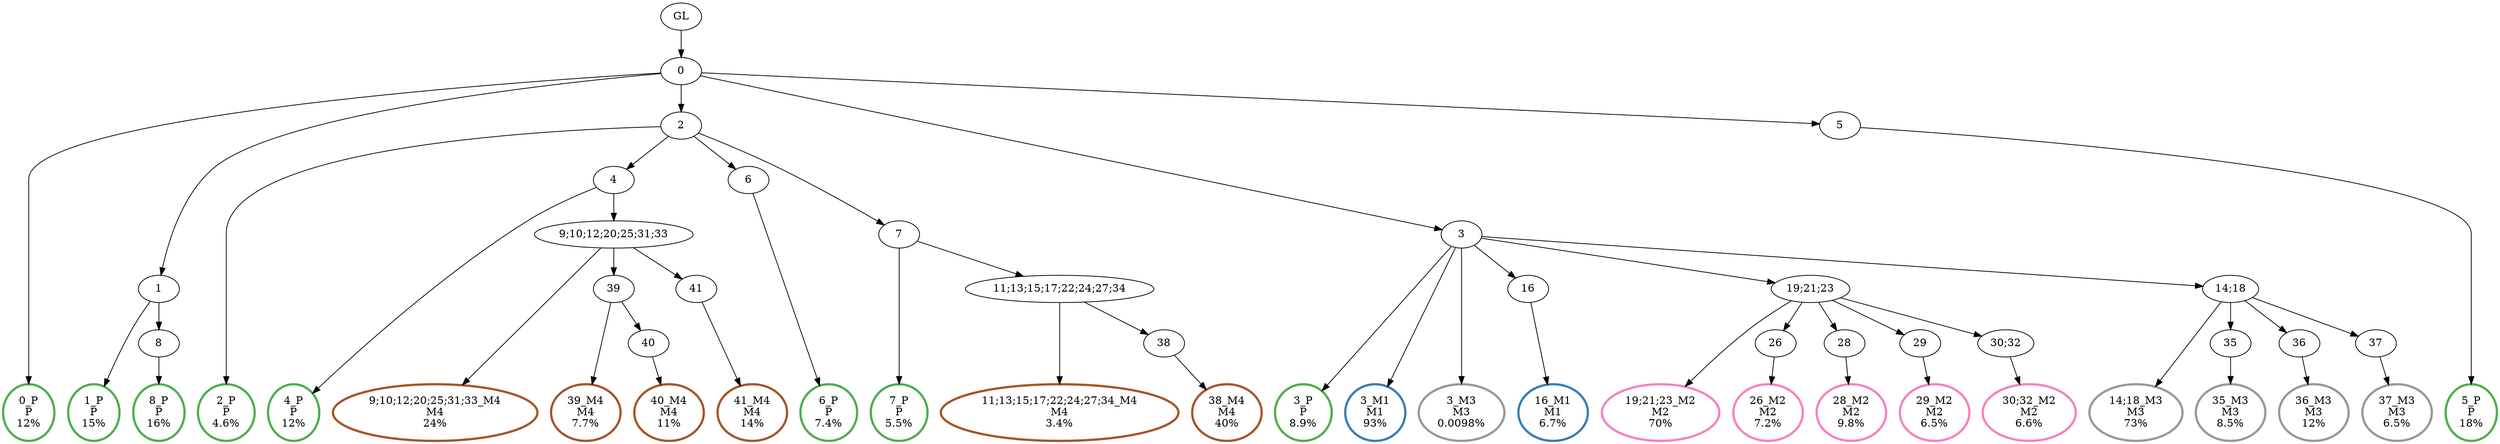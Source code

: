 digraph T {
	{
		rank=same
		50 [penwidth=3,colorscheme=set19,color=3,label="0_P\nP\n12%"]
		48 [penwidth=3,colorscheme=set19,color=3,label="1_P\nP\n15%"]
		46 [penwidth=3,colorscheme=set19,color=3,label="8_P\nP\n16%"]
		44 [penwidth=3,colorscheme=set19,color=3,label="2_P\nP\n4.6%"]
		42 [penwidth=3,colorscheme=set19,color=3,label="4_P\nP\n12%"]
		40 [penwidth=3,colorscheme=set19,color=3,label="6_P\nP\n7.4%"]
		38 [penwidth=3,colorscheme=set19,color=3,label="7_P\nP\n5.5%"]
		36 [penwidth=3,colorscheme=set19,color=3,label="3_P\nP\n8.9%"]
		34 [penwidth=3,colorscheme=set19,color=3,label="5_P\nP\n18%"]
		33 [penwidth=3,colorscheme=set19,color=2,label="3_M1\nM1\n93%"]
		31 [penwidth=3,colorscheme=set19,color=2,label="16_M1\nM1\n6.7%"]
		29 [penwidth=3,colorscheme=set19,color=8,label="19;21;23_M2\nM2\n70%"]
		27 [penwidth=3,colorscheme=set19,color=8,label="26_M2\nM2\n7.2%"]
		25 [penwidth=3,colorscheme=set19,color=8,label="28_M2\nM2\n9.8%"]
		23 [penwidth=3,colorscheme=set19,color=8,label="29_M2\nM2\n6.5%"]
		21 [penwidth=3,colorscheme=set19,color=8,label="30;32_M2\nM2\n6.6%"]
		20 [penwidth=3,colorscheme=set19,color=9,label="3_M3\nM3\n0.0098%"]
		18 [penwidth=3,colorscheme=set19,color=9,label="14;18_M3\nM3\n73%"]
		16 [penwidth=3,colorscheme=set19,color=9,label="35_M3\nM3\n8.5%"]
		14 [penwidth=3,colorscheme=set19,color=9,label="36_M3\nM3\n12%"]
		12 [penwidth=3,colorscheme=set19,color=9,label="37_M3\nM3\n6.5%"]
		10 [penwidth=3,colorscheme=set19,color=7,label="9;10;12;20;25;31;33_M4\nM4\n24%"]
		8 [penwidth=3,colorscheme=set19,color=7,label="39_M4\nM4\n7.7%"]
		6 [penwidth=3,colorscheme=set19,color=7,label="40_M4\nM4\n11%"]
		4 [penwidth=3,colorscheme=set19,color=7,label="41_M4\nM4\n14%"]
		2 [penwidth=3,colorscheme=set19,color=7,label="11;13;15;17;22;24;27;34_M4\nM4\n3.4%"]
		0 [penwidth=3,colorscheme=set19,color=7,label="38_M4\nM4\n40%"]
	}
	52 [label="GL"]
	51 [label="0"]
	49 [label="1"]
	47 [label="8"]
	45 [label="2"]
	43 [label="4"]
	41 [label="6"]
	39 [label="7"]
	37 [label="3"]
	35 [label="5"]
	32 [label="16"]
	30 [label="19;21;23"]
	28 [label="26"]
	26 [label="28"]
	24 [label="29"]
	22 [label="30;32"]
	19 [label="14;18"]
	17 [label="35"]
	15 [label="36"]
	13 [label="37"]
	11 [label="9;10;12;20;25;31;33"]
	9 [label="39"]
	7 [label="40"]
	5 [label="41"]
	3 [label="11;13;15;17;22;24;27;34"]
	1 [label="38"]
	52 -> 51
	51 -> 50
	51 -> 49
	51 -> 45
	51 -> 37
	51 -> 35
	49 -> 48
	49 -> 47
	47 -> 46
	45 -> 44
	45 -> 43
	45 -> 41
	45 -> 39
	43 -> 42
	43 -> 11
	41 -> 40
	39 -> 38
	39 -> 3
	37 -> 36
	37 -> 33
	37 -> 32
	37 -> 30
	37 -> 20
	37 -> 19
	35 -> 34
	32 -> 31
	30 -> 29
	30 -> 28
	30 -> 26
	30 -> 24
	30 -> 22
	28 -> 27
	26 -> 25
	24 -> 23
	22 -> 21
	19 -> 18
	19 -> 17
	19 -> 15
	19 -> 13
	17 -> 16
	15 -> 14
	13 -> 12
	11 -> 10
	11 -> 9
	11 -> 5
	9 -> 8
	9 -> 7
	7 -> 6
	5 -> 4
	3 -> 2
	3 -> 1
	1 -> 0
}
